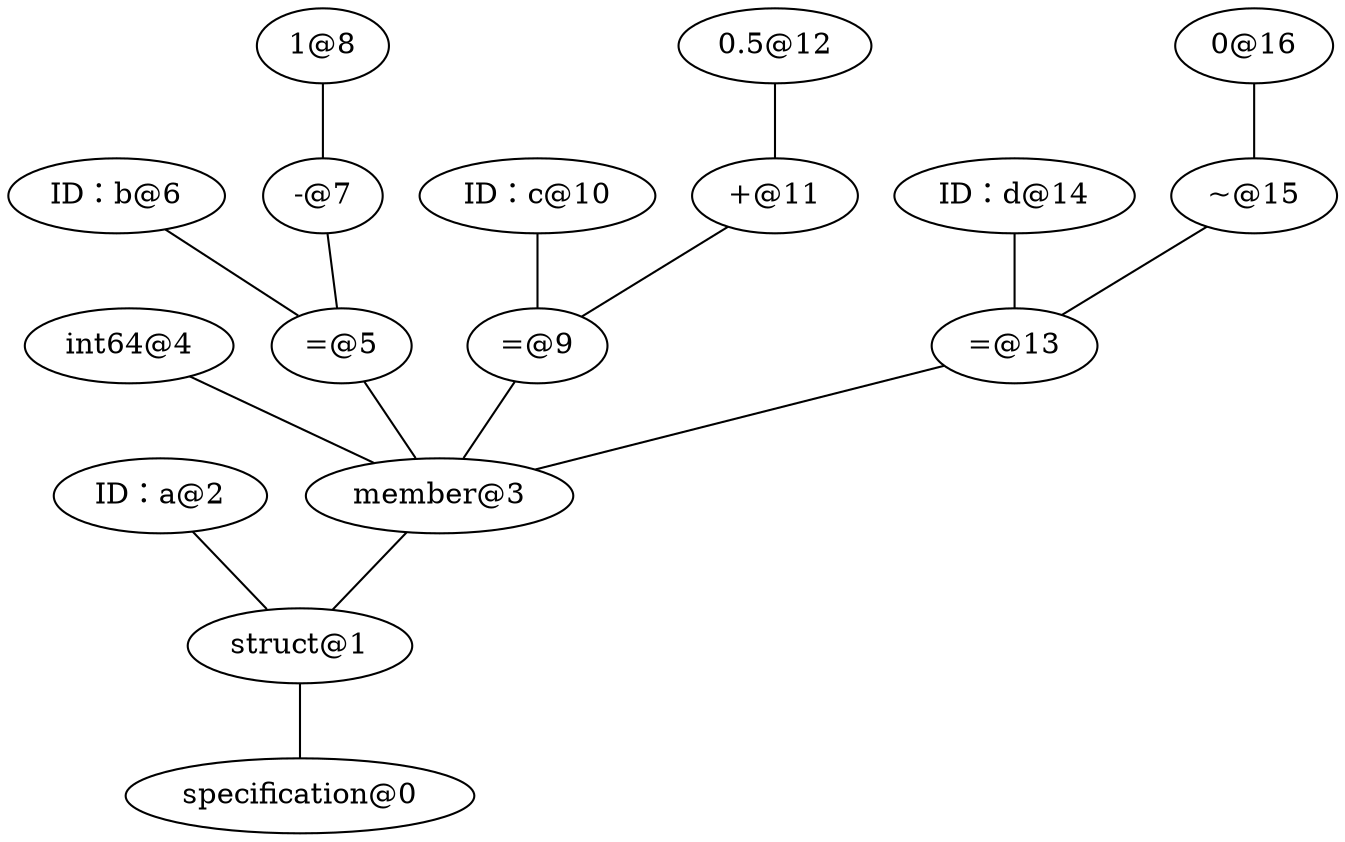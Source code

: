graph{
    { rank=same; "specification@0"}
    { rank=same; "struct@1"}
    { rank=same; "ID：a@2"; "member@3"}
    { rank=same; "int64@4"; "=@5"; "=@9"; "=@13"}
    { rank=same; "ID：b@6"; "-@7"; "ID：c@10"; "+@11"; "ID：d@14"; "~@15"}
    { rank=same; "1@8"; "0.5@12"; "0@16"}

    "struct@1" -- "specification@0"
    "ID：a@2" -- "struct@1"
    "member@3" -- "struct@1"
    "int64@4" -- "member@3"
    "=@5" -- "member@3"
    "ID：b@6" -- "=@5"
    "-@7" -- "=@5"
    "1@8" -- "-@7"
    "=@9" -- "member@3"
    "ID：c@10" -- "=@9"
    "+@11" -- "=@9"
    "0.5@12" -- "+@11"
    "=@13" -- "member@3"
    "ID：d@14" -- "=@13"
    "~@15" -- "=@13"
    "0@16" -- "~@15"
}
